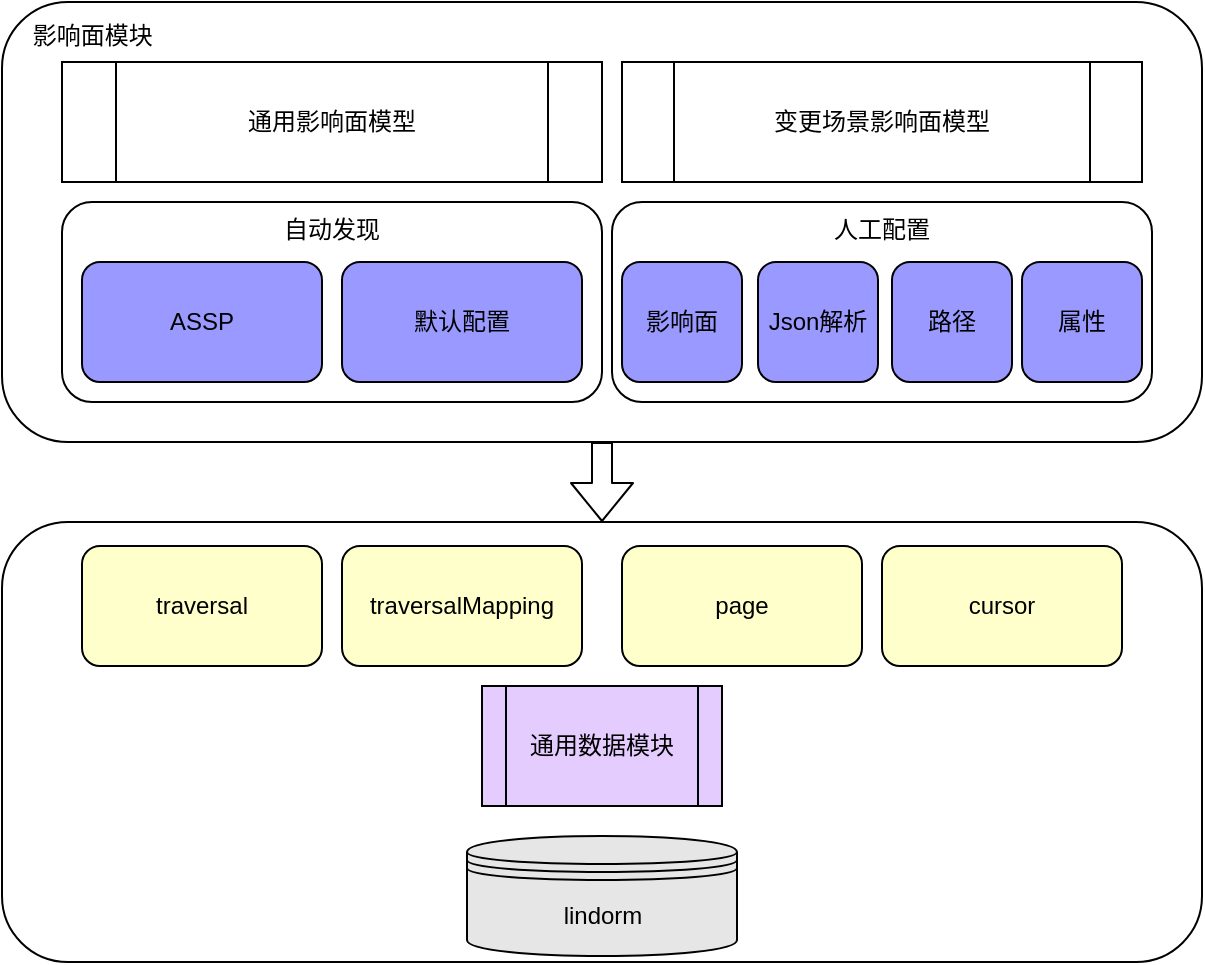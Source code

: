 <mxfile version="12.8.1" type="github">
  <diagram id="w6hdogesCgSzW8KNwTcu" name="Page-1">
    <mxGraphModel dx="1281" dy="821" grid="1" gridSize="10" guides="1" tooltips="1" connect="1" arrows="1" fold="1" page="1" pageScale="1" pageWidth="827" pageHeight="1169" math="0" shadow="0">
      <root>
        <mxCell id="0" />
        <mxCell id="1" parent="0" />
        <mxCell id="aAWVtXx4EYfe7-cEjIgJ-13" value="&amp;nbsp; &amp;nbsp; 影响面模块&lt;br&gt;&lt;br&gt;&lt;br&gt;&lt;br&gt;&lt;br&gt;&lt;br&gt;&lt;br&gt;&lt;br&gt;&lt;br&gt;&lt;br&gt;&lt;br&gt;&lt;br&gt;&lt;br&gt;&lt;br&gt;" style="rounded=1;whiteSpace=wrap;html=1;align=left;" vertex="1" parent="1">
          <mxGeometry x="140" y="340" width="600" height="220" as="geometry" />
        </mxCell>
        <mxCell id="z2zC10R0ZJiUsRDq-FJP-4" value="自动发现&lt;br&gt;&lt;br&gt;&lt;br&gt;&lt;br&gt;&lt;br&gt;&lt;br&gt;" style="rounded=1;whiteSpace=wrap;html=1;" parent="1" vertex="1">
          <mxGeometry x="170" y="440" width="270" height="100" as="geometry" />
        </mxCell>
        <mxCell id="z2zC10R0ZJiUsRDq-FJP-2" value="ASSP" style="rounded=1;whiteSpace=wrap;html=1;fillColor=#9999FF;" parent="1" vertex="1">
          <mxGeometry x="180" y="470" width="120" height="60" as="geometry" />
        </mxCell>
        <mxCell id="z2zC10R0ZJiUsRDq-FJP-3" value="默认配置" style="rounded=1;whiteSpace=wrap;html=1;fillColor=#9999FF;" parent="1" vertex="1">
          <mxGeometry x="310" y="470" width="120" height="60" as="geometry" />
        </mxCell>
        <mxCell id="z2zC10R0ZJiUsRDq-FJP-5" value="人工配置&lt;br&gt;&lt;br&gt;&lt;br&gt;&lt;br&gt;&lt;br&gt;&lt;br&gt;" style="rounded=1;whiteSpace=wrap;html=1;" parent="1" vertex="1">
          <mxGeometry x="445" y="440" width="270" height="100" as="geometry" />
        </mxCell>
        <mxCell id="z2zC10R0ZJiUsRDq-FJP-6" value="" style="rounded=1;whiteSpace=wrap;html=1;" parent="1" vertex="1">
          <mxGeometry x="140" y="600" width="600" height="220" as="geometry" />
        </mxCell>
        <mxCell id="z2zC10R0ZJiUsRDq-FJP-7" value="traversalMapping" style="rounded=1;whiteSpace=wrap;html=1;fillColor=#FFFFCC;" parent="1" vertex="1">
          <mxGeometry x="310" y="612" width="120" height="60" as="geometry" />
        </mxCell>
        <mxCell id="6JGDxQjxpqLckkwGgAIi-4" value="traversal" style="rounded=1;whiteSpace=wrap;html=1;fillColor=#FFFFCC;" parent="1" vertex="1">
          <mxGeometry x="180" y="612" width="120" height="60" as="geometry" />
        </mxCell>
        <mxCell id="aAWVtXx4EYfe7-cEjIgJ-1" value="page" style="rounded=1;whiteSpace=wrap;html=1;fillColor=#FFFFCC;" vertex="1" parent="1">
          <mxGeometry x="450" y="612" width="120" height="60" as="geometry" />
        </mxCell>
        <mxCell id="aAWVtXx4EYfe7-cEjIgJ-2" value="cursor" style="rounded=1;whiteSpace=wrap;html=1;fillColor=#FFFFCC;" vertex="1" parent="1">
          <mxGeometry x="580" y="612" width="120" height="60" as="geometry" />
        </mxCell>
        <mxCell id="aAWVtXx4EYfe7-cEjIgJ-3" value="lindorm" style="shape=datastore;whiteSpace=wrap;html=1;fillColor=#E6E6E6;" vertex="1" parent="1">
          <mxGeometry x="372.5" y="757" width="135" height="60" as="geometry" />
        </mxCell>
        <mxCell id="aAWVtXx4EYfe7-cEjIgJ-5" value="路径" style="rounded=1;whiteSpace=wrap;html=1;fillColor=#9999FF;" vertex="1" parent="1">
          <mxGeometry x="585" y="470" width="60" height="60" as="geometry" />
        </mxCell>
        <mxCell id="aAWVtXx4EYfe7-cEjIgJ-6" value="影响面" style="rounded=1;whiteSpace=wrap;html=1;fillColor=#9999FF;" vertex="1" parent="1">
          <mxGeometry x="450" y="470" width="60" height="60" as="geometry" />
        </mxCell>
        <mxCell id="aAWVtXx4EYfe7-cEjIgJ-7" value="属性" style="rounded=1;whiteSpace=wrap;html=1;fillColor=#9999FF;" vertex="1" parent="1">
          <mxGeometry x="650" y="470" width="60" height="60" as="geometry" />
        </mxCell>
        <mxCell id="aAWVtXx4EYfe7-cEjIgJ-8" value="Json解析" style="rounded=1;whiteSpace=wrap;html=1;fillColor=#9999FF;" vertex="1" parent="1">
          <mxGeometry x="518" y="470" width="60" height="60" as="geometry" />
        </mxCell>
        <mxCell id="aAWVtXx4EYfe7-cEjIgJ-9" value="通用影响面模型" style="shape=process;whiteSpace=wrap;html=1;backgroundOutline=1;" vertex="1" parent="1">
          <mxGeometry x="170" y="370" width="270" height="60" as="geometry" />
        </mxCell>
        <mxCell id="aAWVtXx4EYfe7-cEjIgJ-10" value="变更场景影响面模型" style="shape=process;whiteSpace=wrap;html=1;backgroundOutline=1;" vertex="1" parent="1">
          <mxGeometry x="450" y="370" width="260" height="60" as="geometry" />
        </mxCell>
        <mxCell id="aAWVtXx4EYfe7-cEjIgJ-12" value="通用数据模块" style="shape=process;whiteSpace=wrap;html=1;backgroundOutline=1;fillColor=#E5CCFF;" vertex="1" parent="1">
          <mxGeometry x="380" y="682" width="120" height="60" as="geometry" />
        </mxCell>
        <mxCell id="aAWVtXx4EYfe7-cEjIgJ-14" value="" style="shape=flexArrow;endArrow=classic;html=1;exitX=0.5;exitY=1;exitDx=0;exitDy=0;entryX=0.5;entryY=0;entryDx=0;entryDy=0;" edge="1" parent="1" source="aAWVtXx4EYfe7-cEjIgJ-13" target="z2zC10R0ZJiUsRDq-FJP-6">
          <mxGeometry width="50" height="50" relative="1" as="geometry">
            <mxPoint x="440" y="560" as="sourcePoint" />
            <mxPoint x="470" y="530" as="targetPoint" />
          </mxGeometry>
        </mxCell>
      </root>
    </mxGraphModel>
  </diagram>
</mxfile>
